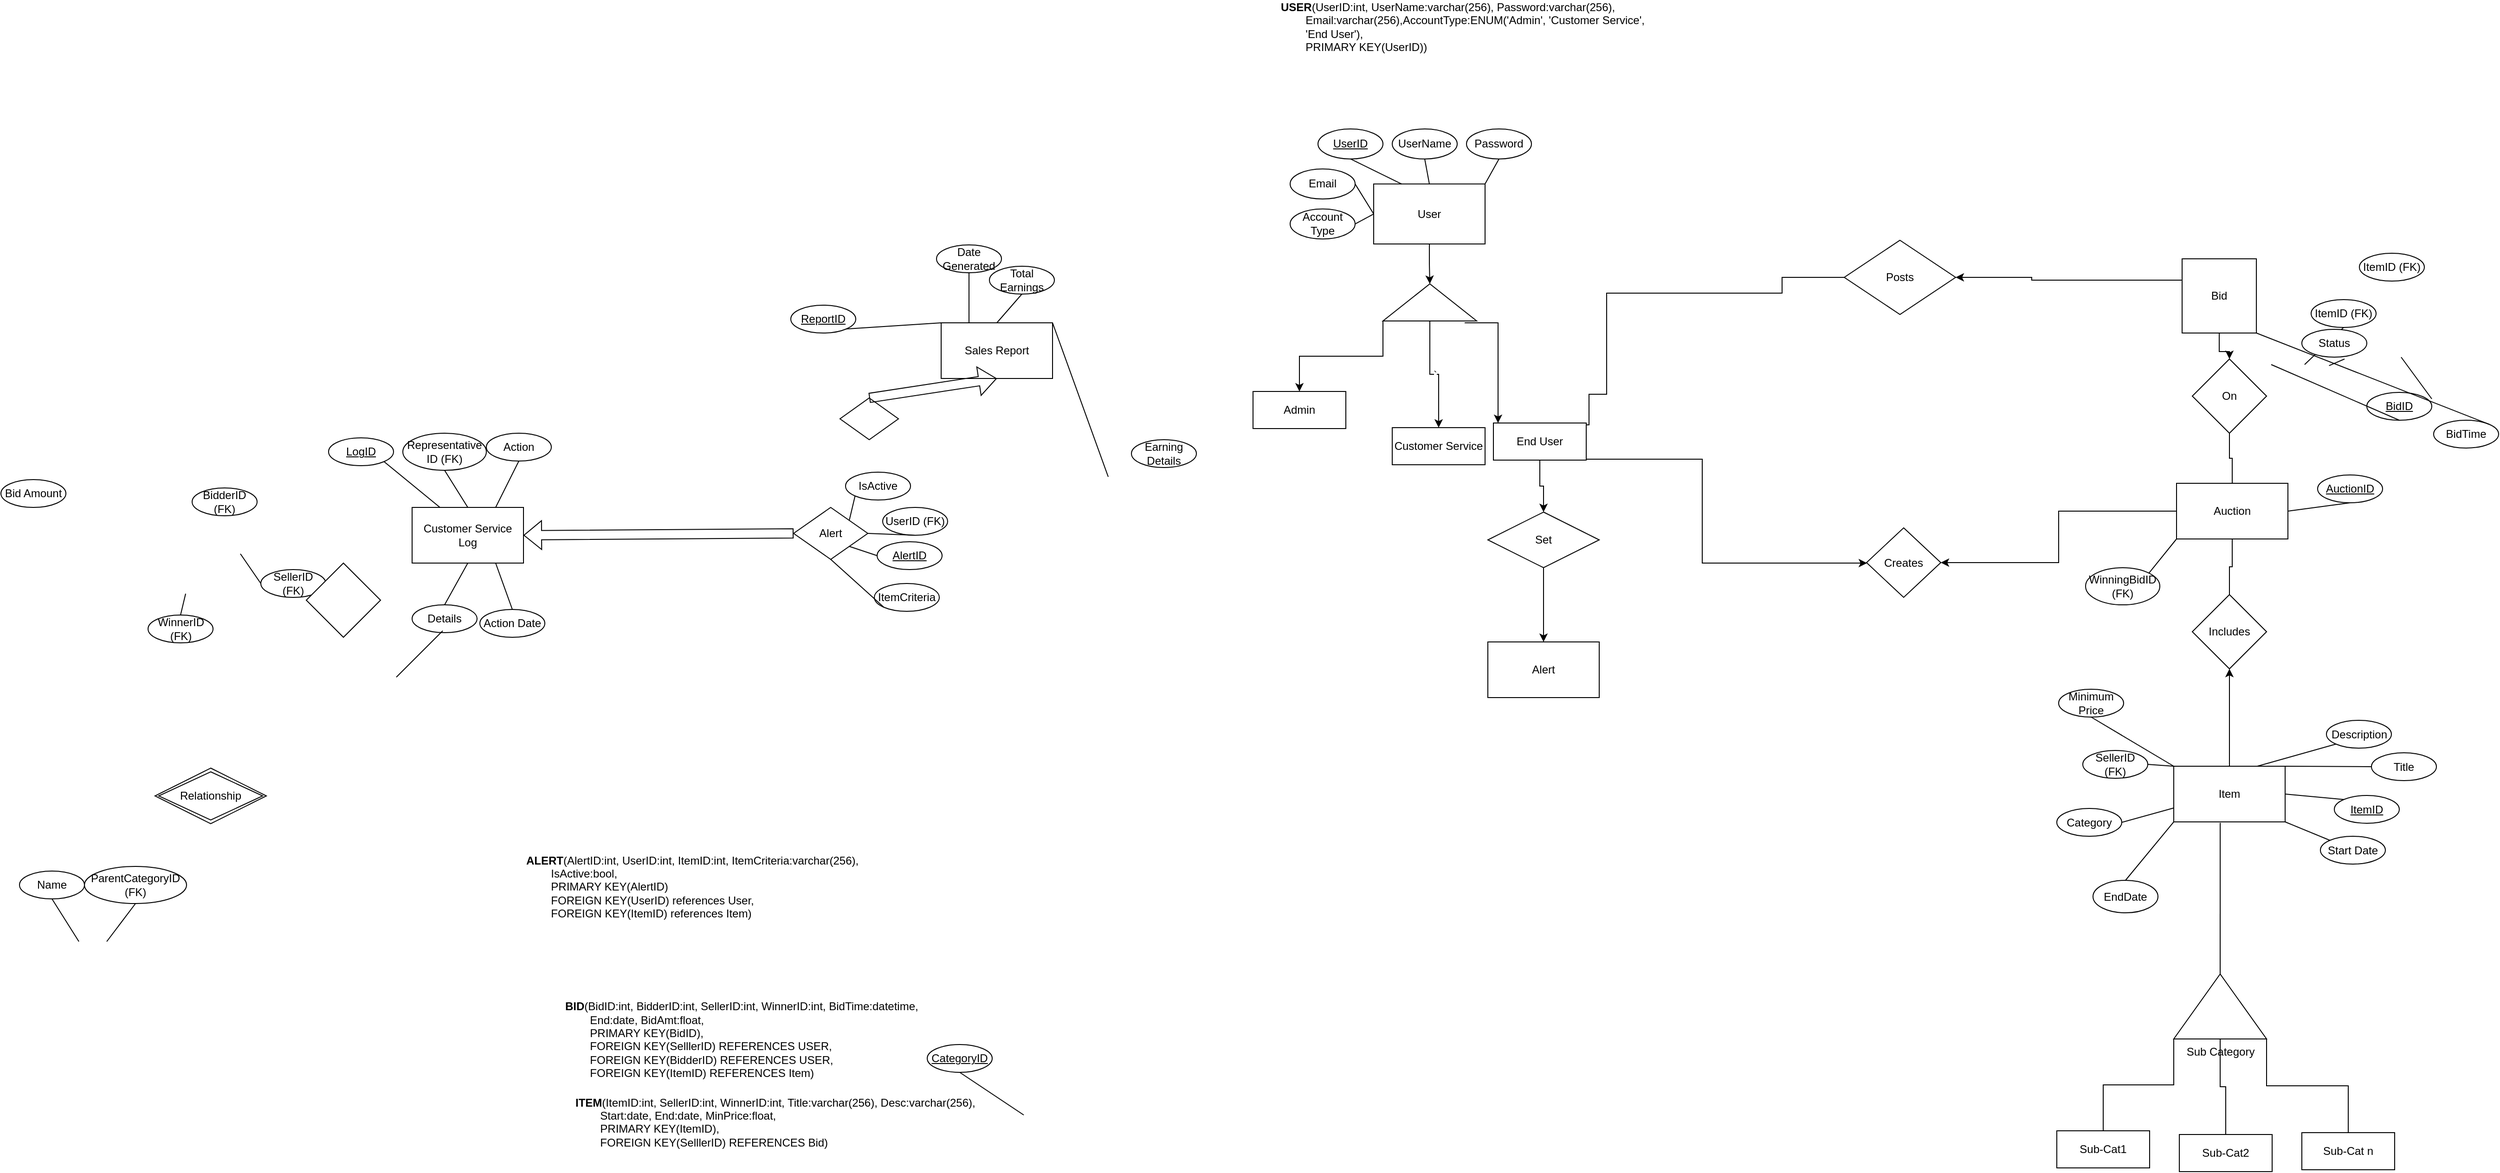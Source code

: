 <mxfile version="24.1.0" type="github">
  <diagram name="Page-1" id="uOJZ_3tTdW4th-i7hOvJ">
    <mxGraphModel dx="5504" dy="2250" grid="0" gridSize="10" guides="1" tooltips="1" connect="1" arrows="1" fold="1" page="1" pageScale="1" pageWidth="850" pageHeight="1100" math="0" shadow="0">
      <root>
        <mxCell id="0" />
        <mxCell id="1" parent="0" />
        <mxCell id="j1qhZ2HC0AlBlO9P_FFu-2" style="edgeStyle=orthogonalEdgeStyle;rounded=0;orthogonalLoop=1;jettySize=auto;html=1;exitX=0.417;exitY=1.017;exitDx=0;exitDy=0;endArrow=none;endFill=0;entryX=0;entryY=0;entryDx=50;entryDy=0;entryPerimeter=0;exitPerimeter=0;" parent="1" source="BBo-fvt_Tt6ZGGIQ310o-14" target="j1qhZ2HC0AlBlO9P_FFu-5" edge="1">
          <mxGeometry relative="1" as="geometry">
            <mxPoint x="659" y="706" as="targetPoint" />
          </mxGeometry>
        </mxCell>
        <mxCell id="XEzbZRxbkvyP-NRLjkvZ-20" style="edgeStyle=orthogonalEdgeStyle;rounded=0;orthogonalLoop=1;jettySize=auto;html=1;exitX=0.5;exitY=0;exitDx=0;exitDy=0;entryX=0.5;entryY=1;entryDx=0;entryDy=0;" edge="1" parent="1" source="BBo-fvt_Tt6ZGGIQ310o-14" target="XEzbZRxbkvyP-NRLjkvZ-18">
          <mxGeometry relative="1" as="geometry" />
        </mxCell>
        <mxCell id="BBo-fvt_Tt6ZGGIQ310o-14" value="Item" style="rounded=0;whiteSpace=wrap;html=1;" parent="1" vertex="1">
          <mxGeometry x="498" y="520" width="120" height="60" as="geometry" />
        </mxCell>
        <mxCell id="XEzbZRxbkvyP-NRLjkvZ-10" style="edgeStyle=orthogonalEdgeStyle;rounded=0;orthogonalLoop=1;jettySize=auto;html=1;exitX=0;exitY=0.5;exitDx=0;exitDy=0;" edge="1" parent="1" source="BBo-fvt_Tt6ZGGIQ310o-16" target="XEzbZRxbkvyP-NRLjkvZ-12">
          <mxGeometry relative="1" as="geometry">
            <mxPoint x="272" y="219" as="targetPoint" />
          </mxGeometry>
        </mxCell>
        <mxCell id="XEzbZRxbkvyP-NRLjkvZ-17" style="edgeStyle=orthogonalEdgeStyle;rounded=0;orthogonalLoop=1;jettySize=auto;html=1;exitX=0.5;exitY=1;exitDx=0;exitDy=0;endArrow=none;endFill=0;" edge="1" parent="1" source="BBo-fvt_Tt6ZGGIQ310o-16" target="XEzbZRxbkvyP-NRLjkvZ-18">
          <mxGeometry relative="1" as="geometry">
            <mxPoint x="561" y="383" as="targetPoint" />
          </mxGeometry>
        </mxCell>
        <mxCell id="BBo-fvt_Tt6ZGGIQ310o-16" value="Auction" style="rounded=0;whiteSpace=wrap;html=1;" parent="1" vertex="1">
          <mxGeometry x="501" y="215" width="120" height="60" as="geometry" />
        </mxCell>
        <mxCell id="BBo-fvt_Tt6ZGGIQ310o-19" value="Customer Service Log" style="rounded=0;whiteSpace=wrap;html=1;" parent="1" vertex="1">
          <mxGeometry x="-1400" y="241" width="120" height="60" as="geometry" />
        </mxCell>
        <mxCell id="BBo-fvt_Tt6ZGGIQ310o-20" value="Sales Report" style="rounded=0;whiteSpace=wrap;html=1;" parent="1" vertex="1">
          <mxGeometry x="-830" y="42" width="120" height="60" as="geometry" />
        </mxCell>
        <mxCell id="BBo-fvt_Tt6ZGGIQ310o-21" value="Start Date" style="ellipse;whiteSpace=wrap;html=1;" parent="1" vertex="1">
          <mxGeometry x="656" y="595.5" width="70" height="30" as="geometry" />
        </mxCell>
        <mxCell id="BBo-fvt_Tt6ZGGIQ310o-22" value="&lt;u&gt;BidID&lt;/u&gt;" style="ellipse;whiteSpace=wrap;html=1;" parent="1" vertex="1">
          <mxGeometry x="706" y="117" width="70" height="30" as="geometry" />
        </mxCell>
        <mxCell id="BBo-fvt_Tt6ZGGIQ310o-23" value="EndDate" style="ellipse;whiteSpace=wrap;html=1;" parent="1" vertex="1">
          <mxGeometry x="411" y="643" width="70" height="35" as="geometry" />
        </mxCell>
        <mxCell id="BBo-fvt_Tt6ZGGIQ310o-24" value="ItemID (FK)" style="ellipse;whiteSpace=wrap;html=1;" parent="1" vertex="1">
          <mxGeometry x="646" y="17" width="70" height="30" as="geometry" />
        </mxCell>
        <mxCell id="BBo-fvt_Tt6ZGGIQ310o-25" value="Bid Amount" style="ellipse;whiteSpace=wrap;html=1;" parent="1" vertex="1">
          <mxGeometry x="-1843" y="211" width="70" height="30" as="geometry" />
        </mxCell>
        <mxCell id="BBo-fvt_Tt6ZGGIQ310o-26" value="BidderID (FK)" style="ellipse;whiteSpace=wrap;html=1;" parent="1" vertex="1">
          <mxGeometry x="-1637" y="220" width="70" height="30" as="geometry" />
        </mxCell>
        <mxCell id="BBo-fvt_Tt6ZGGIQ310o-27" value="BidTime" style="ellipse;whiteSpace=wrap;html=1;" parent="1" vertex="1">
          <mxGeometry x="778" y="147" width="70" height="30" as="geometry" />
        </mxCell>
        <mxCell id="BBo-fvt_Tt6ZGGIQ310o-28" value="Category" style="ellipse;whiteSpace=wrap;html=1;" parent="1" vertex="1">
          <mxGeometry x="372" y="565.5" width="70" height="30" as="geometry" />
        </mxCell>
        <mxCell id="BBo-fvt_Tt6ZGGIQ310o-29" value="Description" style="ellipse;whiteSpace=wrap;html=1;" parent="1" vertex="1">
          <mxGeometry x="662.5" y="470.5" width="70" height="30" as="geometry" />
        </mxCell>
        <mxCell id="BBo-fvt_Tt6ZGGIQ310o-30" value="Title" style="ellipse;whiteSpace=wrap;html=1;" parent="1" vertex="1">
          <mxGeometry x="711" y="505.5" width="70" height="30" as="geometry" />
        </mxCell>
        <mxCell id="BBo-fvt_Tt6ZGGIQ310o-31" value="&lt;u&gt;ItemID&lt;/u&gt;" style="ellipse;whiteSpace=wrap;html=1;" parent="1" vertex="1">
          <mxGeometry x="671" y="551.5" width="70" height="30" as="geometry" />
        </mxCell>
        <mxCell id="BBo-fvt_Tt6ZGGIQ310o-33" value="" style="endArrow=none;html=1;rounded=0;entryX=1;entryY=0.5;entryDx=0;entryDy=0;exitX=0;exitY=0.75;exitDx=0;exitDy=0;" parent="1" source="BBo-fvt_Tt6ZGGIQ310o-14" target="BBo-fvt_Tt6ZGGIQ310o-28" edge="1">
          <mxGeometry width="50" height="50" relative="1" as="geometry">
            <mxPoint x="278" y="556.5" as="sourcePoint" />
            <mxPoint x="328" y="506.5" as="targetPoint" />
          </mxGeometry>
        </mxCell>
        <mxCell id="BBo-fvt_Tt6ZGGIQ310o-35" value="" style="endArrow=none;html=1;rounded=0;exitX=1;exitY=0.5;exitDx=0;exitDy=0;entryX=0;entryY=0;entryDx=0;entryDy=0;" parent="1" source="BBo-fvt_Tt6ZGGIQ310o-14" target="BBo-fvt_Tt6ZGGIQ310o-31" edge="1">
          <mxGeometry width="50" height="50" relative="1" as="geometry">
            <mxPoint x="328" y="416.5" as="sourcePoint" />
            <mxPoint x="668" y="546.5" as="targetPoint" />
          </mxGeometry>
        </mxCell>
        <mxCell id="BBo-fvt_Tt6ZGGIQ310o-36" value="" style="endArrow=none;html=1;rounded=0;entryX=0;entryY=0.5;entryDx=0;entryDy=0;exitX=1;exitY=0;exitDx=0;exitDy=0;" parent="1" source="BBo-fvt_Tt6ZGGIQ310o-14" target="BBo-fvt_Tt6ZGGIQ310o-30" edge="1">
          <mxGeometry width="50" height="50" relative="1" as="geometry">
            <mxPoint x="358" y="416.5" as="sourcePoint" />
            <mxPoint x="303" y="396.5" as="targetPoint" />
          </mxGeometry>
        </mxCell>
        <mxCell id="BBo-fvt_Tt6ZGGIQ310o-37" value="" style="endArrow=none;html=1;rounded=0;entryX=0;entryY=1;entryDx=0;entryDy=0;exitX=0.75;exitY=0;exitDx=0;exitDy=0;" parent="1" source="BBo-fvt_Tt6ZGGIQ310o-14" target="BBo-fvt_Tt6ZGGIQ310o-29" edge="1">
          <mxGeometry width="50" height="50" relative="1" as="geometry">
            <mxPoint x="358" y="416.5" as="sourcePoint" />
            <mxPoint x="383" y="396.5" as="targetPoint" />
          </mxGeometry>
        </mxCell>
        <mxCell id="BBo-fvt_Tt6ZGGIQ310o-38" value="" style="endArrow=none;html=1;rounded=0;entryX=0.5;entryY=0;entryDx=0;entryDy=0;exitX=0;exitY=1;exitDx=0;exitDy=0;" parent="1" source="BBo-fvt_Tt6ZGGIQ310o-14" target="BBo-fvt_Tt6ZGGIQ310o-23" edge="1">
          <mxGeometry width="50" height="50" relative="1" as="geometry">
            <mxPoint x="582" y="593.5" as="sourcePoint" />
            <mxPoint x="438" y="446.5" as="targetPoint" />
          </mxGeometry>
        </mxCell>
        <mxCell id="BBo-fvt_Tt6ZGGIQ310o-39" value="" style="endArrow=none;html=1;rounded=0;entryX=0;entryY=0;entryDx=0;entryDy=0;exitX=1;exitY=1;exitDx=0;exitDy=0;" parent="1" source="BBo-fvt_Tt6ZGGIQ310o-14" target="BBo-fvt_Tt6ZGGIQ310o-21" edge="1">
          <mxGeometry width="50" height="50" relative="1" as="geometry">
            <mxPoint x="418" y="446.5" as="sourcePoint" />
            <mxPoint x="438" y="432.5" as="targetPoint" />
          </mxGeometry>
        </mxCell>
        <mxCell id="BBo-fvt_Tt6ZGGIQ310o-40" value="Minimum Price" style="ellipse;whiteSpace=wrap;html=1;" parent="1" vertex="1">
          <mxGeometry x="374" y="437" width="70" height="30" as="geometry" />
        </mxCell>
        <mxCell id="BBo-fvt_Tt6ZGGIQ310o-41" value="" style="endArrow=none;html=1;rounded=0;entryX=0;entryY=0;entryDx=0;entryDy=0;exitX=0.5;exitY=1;exitDx=0;exitDy=0;" parent="1" source="BBo-fvt_Tt6ZGGIQ310o-40" target="BBo-fvt_Tt6ZGGIQ310o-14" edge="1">
          <mxGeometry width="50" height="50" relative="1" as="geometry">
            <mxPoint x="418" y="446.5" as="sourcePoint" />
            <mxPoint x="438" y="432.5" as="targetPoint" />
          </mxGeometry>
        </mxCell>
        <mxCell id="BBo-fvt_Tt6ZGGIQ310o-42" value="SellerID (FK)" style="ellipse;whiteSpace=wrap;html=1;" parent="1" vertex="1">
          <mxGeometry x="400" y="503" width="70" height="30" as="geometry" />
        </mxCell>
        <mxCell id="BBo-fvt_Tt6ZGGIQ310o-43" value="WinnerID (FK)" style="ellipse;whiteSpace=wrap;html=1;" parent="1" vertex="1">
          <mxGeometry x="-1684.48" y="357" width="70" height="30" as="geometry" />
        </mxCell>
        <mxCell id="BBo-fvt_Tt6ZGGIQ310o-44" value="" style="endArrow=none;html=1;rounded=0;entryX=1;entryY=0.5;entryDx=0;entryDy=0;exitX=0;exitY=0;exitDx=0;exitDy=0;" parent="1" source="BBo-fvt_Tt6ZGGIQ310o-14" target="BBo-fvt_Tt6ZGGIQ310o-42" edge="1">
          <mxGeometry width="50" height="50" relative="1" as="geometry">
            <mxPoint x="418" y="461.5" as="sourcePoint" />
            <mxPoint x="438" y="461.5" as="targetPoint" />
          </mxGeometry>
        </mxCell>
        <mxCell id="BBo-fvt_Tt6ZGGIQ310o-45" value="" style="endArrow=none;html=1;rounded=0;entryX=0.5;entryY=0;entryDx=0;entryDy=0;" parent="1" target="BBo-fvt_Tt6ZGGIQ310o-43" edge="1">
          <mxGeometry width="50" height="50" relative="1" as="geometry">
            <mxPoint x="-1644" y="334" as="sourcePoint" />
            <mxPoint x="-1694.48" y="332" as="targetPoint" />
          </mxGeometry>
        </mxCell>
        <mxCell id="BBo-fvt_Tt6ZGGIQ310o-46" value="" style="endArrow=none;html=1;rounded=0;entryX=1;entryY=0.5;entryDx=0;entryDy=0;exitX=0;exitY=0.5;exitDx=0;exitDy=0;" parent="1" edge="1">
          <mxGeometry width="50" height="50" relative="1" as="geometry">
            <mxPoint x="776" y="124" as="sourcePoint" />
            <mxPoint x="743" y="79" as="targetPoint" />
          </mxGeometry>
        </mxCell>
        <mxCell id="BBo-fvt_Tt6ZGGIQ310o-47" value="" style="endArrow=none;html=1;rounded=0;entryX=1;entryY=1;entryDx=0;entryDy=0;exitX=1;exitY=0;exitDx=0;exitDy=0;" parent="1" source="BBo-fvt_Tt6ZGGIQ310o-27" edge="1" target="XEzbZRxbkvyP-NRLjkvZ-7">
          <mxGeometry width="50" height="50" relative="1" as="geometry">
            <mxPoint x="539" y="227" as="sourcePoint" />
            <mxPoint x="579" y="117" as="targetPoint" />
          </mxGeometry>
        </mxCell>
        <mxCell id="BBo-fvt_Tt6ZGGIQ310o-48" value="" style="endArrow=none;html=1;rounded=0;entryX=0;entryY=0;entryDx=0;entryDy=0;exitX=0.5;exitY=1;exitDx=0;exitDy=0;" parent="1" source="BBo-fvt_Tt6ZGGIQ310o-22" edge="1">
          <mxGeometry width="50" height="50" relative="1" as="geometry">
            <mxPoint x="559" y="141" as="sourcePoint" />
            <mxPoint x="603" y="87" as="targetPoint" />
          </mxGeometry>
        </mxCell>
        <mxCell id="BBo-fvt_Tt6ZGGIQ310o-49" value="" style="endArrow=none;html=1;rounded=0;entryX=0.5;entryY=0;entryDx=0;entryDy=0;exitX=0.5;exitY=1;exitDx=0;exitDy=0;" parent="1" source="BBo-fvt_Tt6ZGGIQ310o-24" edge="1">
          <mxGeometry width="50" height="50" relative="1" as="geometry">
            <mxPoint x="594" y="87" as="sourcePoint" />
            <mxPoint x="639" y="87" as="targetPoint" />
          </mxGeometry>
        </mxCell>
        <mxCell id="BBo-fvt_Tt6ZGGIQ310o-50" value="" style="endArrow=none;html=1;rounded=0;exitX=0;exitY=0.5;exitDx=0;exitDy=0;" parent="1" edge="1">
          <mxGeometry width="50" height="50" relative="1" as="geometry">
            <mxPoint x="682" y="81" as="sourcePoint" />
            <mxPoint x="665.308" y="88.154" as="targetPoint" />
          </mxGeometry>
        </mxCell>
        <mxCell id="BBo-fvt_Tt6ZGGIQ310o-51" value="Status" style="ellipse;whiteSpace=wrap;html=1;" parent="1" vertex="1">
          <mxGeometry x="636" y="49" width="70" height="30" as="geometry" />
        </mxCell>
        <mxCell id="BBo-fvt_Tt6ZGGIQ310o-52" value="ItemID (FK)" style="ellipse;whiteSpace=wrap;html=1;" parent="1" vertex="1">
          <mxGeometry x="698" y="-33" width="70" height="30" as="geometry" />
        </mxCell>
        <mxCell id="BBo-fvt_Tt6ZGGIQ310o-53" value="&lt;u&gt;AuctionID&lt;/u&gt;" style="ellipse;whiteSpace=wrap;html=1;" parent="1" vertex="1">
          <mxGeometry x="653" y="206" width="70" height="30" as="geometry" />
        </mxCell>
        <mxCell id="BBo-fvt_Tt6ZGGIQ310o-54" value="IsActive" style="ellipse;whiteSpace=wrap;html=1;" parent="1" vertex="1">
          <mxGeometry x="-933" y="203" width="70" height="30" as="geometry" />
        </mxCell>
        <mxCell id="BBo-fvt_Tt6ZGGIQ310o-55" value="ItemCriteria" style="ellipse;whiteSpace=wrap;html=1;" parent="1" vertex="1">
          <mxGeometry x="-902" y="323" width="70" height="30" as="geometry" />
        </mxCell>
        <mxCell id="BBo-fvt_Tt6ZGGIQ310o-56" value="UserID (FK)" style="ellipse;whiteSpace=wrap;html=1;" parent="1" vertex="1">
          <mxGeometry x="-893" y="241" width="70" height="30" as="geometry" />
        </mxCell>
        <mxCell id="BBo-fvt_Tt6ZGGIQ310o-57" value="&lt;u&gt;AlertID&lt;/u&gt;" style="ellipse;whiteSpace=wrap;html=1;" parent="1" vertex="1">
          <mxGeometry x="-899" y="278" width="70" height="30" as="geometry" />
        </mxCell>
        <mxCell id="BBo-fvt_Tt6ZGGIQ310o-58" value="" style="endArrow=none;html=1;rounded=0;exitX=0;exitY=1;exitDx=0;exitDy=0;entryX=1;entryY=0;entryDx=0;entryDy=0;" parent="1" source="BBo-fvt_Tt6ZGGIQ310o-54" target="VE3p5YPLKzqPOuRlAWxd-5" edge="1">
          <mxGeometry width="50" height="50" relative="1" as="geometry">
            <mxPoint x="-769" y="178" as="sourcePoint" />
            <mxPoint x="-761" y="56" as="targetPoint" />
          </mxGeometry>
        </mxCell>
        <mxCell id="BBo-fvt_Tt6ZGGIQ310o-59" value="" style="endArrow=none;html=1;rounded=0;entryX=1;entryY=1;entryDx=0;entryDy=0;exitX=0;exitY=0.5;exitDx=0;exitDy=0;" parent="1" source="BBo-fvt_Tt6ZGGIQ310o-57" target="VE3p5YPLKzqPOuRlAWxd-5" edge="1">
          <mxGeometry width="50" height="50" relative="1" as="geometry">
            <mxPoint x="-900" y="431.5" as="sourcePoint" />
            <mxPoint x="-882.0" y="389.5" as="targetPoint" />
          </mxGeometry>
        </mxCell>
        <mxCell id="BBo-fvt_Tt6ZGGIQ310o-60" value="" style="endArrow=none;html=1;rounded=0;entryX=1;entryY=0.5;entryDx=0;entryDy=0;exitX=0.5;exitY=1;exitDx=0;exitDy=0;" parent="1" source="BBo-fvt_Tt6ZGGIQ310o-56" target="VE3p5YPLKzqPOuRlAWxd-5" edge="1">
          <mxGeometry width="50" height="50" relative="1" as="geometry">
            <mxPoint x="-886" y="403.5" as="sourcePoint" />
            <mxPoint x="-852.0" y="389.5" as="targetPoint" />
          </mxGeometry>
        </mxCell>
        <mxCell id="BBo-fvt_Tt6ZGGIQ310o-61" value="" style="endArrow=none;html=1;rounded=0;entryX=0.5;entryY=1;entryDx=0;entryDy=0;exitX=0;exitY=1;exitDx=0;exitDy=0;" parent="1" source="BBo-fvt_Tt6ZGGIQ310o-55" target="VE3p5YPLKzqPOuRlAWxd-5" edge="1">
          <mxGeometry width="50" height="50" relative="1" as="geometry">
            <mxPoint x="-835" y="406.5" as="sourcePoint" />
            <mxPoint x="-822.0" y="389.5" as="targetPoint" />
          </mxGeometry>
        </mxCell>
        <mxCell id="BBo-fvt_Tt6ZGGIQ310o-62" value="" style="endArrow=none;html=1;rounded=0;entryX=0.5;entryY=1;entryDx=0;entryDy=0;exitX=1;exitY=0.5;exitDx=0;exitDy=0;" parent="1" source="BBo-fvt_Tt6ZGGIQ310o-16" target="BBo-fvt_Tt6ZGGIQ310o-53" edge="1">
          <mxGeometry width="50" height="50" relative="1" as="geometry">
            <mxPoint x="767" y="385" as="sourcePoint" />
            <mxPoint x="817" y="335" as="targetPoint" />
          </mxGeometry>
        </mxCell>
        <mxCell id="BBo-fvt_Tt6ZGGIQ310o-65" value="WinningBidID (FK)" style="ellipse;whiteSpace=wrap;html=1;" parent="1" vertex="1">
          <mxGeometry x="403" y="306" width="80" height="40" as="geometry" />
        </mxCell>
        <mxCell id="BBo-fvt_Tt6ZGGIQ310o-66" value="" style="endArrow=none;html=1;rounded=0;entryX=1;entryY=0;entryDx=0;entryDy=0;exitX=0;exitY=1;exitDx=0;exitDy=0;" parent="1" source="BBo-fvt_Tt6ZGGIQ310o-16" target="BBo-fvt_Tt6ZGGIQ310o-65" edge="1">
          <mxGeometry width="50" height="50" relative="1" as="geometry">
            <mxPoint x="837" y="325" as="sourcePoint" />
            <mxPoint x="512" y="328" as="targetPoint" />
          </mxGeometry>
        </mxCell>
        <mxCell id="BBo-fvt_Tt6ZGGIQ310o-67" value="ParentCategoryID (FK)" style="ellipse;whiteSpace=wrap;html=1;" parent="1" vertex="1">
          <mxGeometry x="-1753" y="628" width="110" height="40" as="geometry" />
        </mxCell>
        <mxCell id="BBo-fvt_Tt6ZGGIQ310o-68" value="Name" style="ellipse;whiteSpace=wrap;html=1;" parent="1" vertex="1">
          <mxGeometry x="-1823" y="633" width="70" height="30" as="geometry" />
        </mxCell>
        <mxCell id="BBo-fvt_Tt6ZGGIQ310o-69" value="&lt;u&gt;CategoryID&lt;/u&gt;" style="ellipse;whiteSpace=wrap;html=1;" parent="1" vertex="1">
          <mxGeometry x="-845" y="820" width="70" height="30" as="geometry" />
        </mxCell>
        <mxCell id="BBo-fvt_Tt6ZGGIQ310o-70" value="" style="endArrow=none;html=1;rounded=0;entryX=0.5;entryY=1;entryDx=0;entryDy=0;exitX=0.25;exitY=0;exitDx=0;exitDy=0;" parent="1" target="BBo-fvt_Tt6ZGGIQ310o-69" edge="1">
          <mxGeometry width="50" height="50" relative="1" as="geometry">
            <mxPoint x="-741" y="896" as="sourcePoint" />
            <mxPoint x="-785" y="860" as="targetPoint" />
          </mxGeometry>
        </mxCell>
        <mxCell id="BBo-fvt_Tt6ZGGIQ310o-71" value="" style="endArrow=none;html=1;rounded=0;entryX=0.5;entryY=1;entryDx=0;entryDy=0;exitX=0.5;exitY=0;exitDx=0;exitDy=0;" parent="1" target="BBo-fvt_Tt6ZGGIQ310o-68" edge="1">
          <mxGeometry width="50" height="50" relative="1" as="geometry">
            <mxPoint x="-1759" y="709" as="sourcePoint" />
            <mxPoint x="-1848" y="673" as="targetPoint" />
          </mxGeometry>
        </mxCell>
        <mxCell id="BBo-fvt_Tt6ZGGIQ310o-72" value="" style="endArrow=none;html=1;rounded=0;entryX=0.5;entryY=1;entryDx=0;entryDy=0;exitX=0.75;exitY=0;exitDx=0;exitDy=0;" parent="1" target="BBo-fvt_Tt6ZGGIQ310o-67" edge="1">
          <mxGeometry width="50" height="50" relative="1" as="geometry">
            <mxPoint x="-1729" y="709" as="sourcePoint" />
            <mxPoint x="-1778" y="673" as="targetPoint" />
          </mxGeometry>
        </mxCell>
        <mxCell id="BBo-fvt_Tt6ZGGIQ310o-73" value="Total Earnings" style="ellipse;whiteSpace=wrap;html=1;" parent="1" vertex="1">
          <mxGeometry x="-778" y="-19" width="70" height="30" as="geometry" />
        </mxCell>
        <mxCell id="BBo-fvt_Tt6ZGGIQ310o-74" value="Date Generated" style="ellipse;whiteSpace=wrap;html=1;" parent="1" vertex="1">
          <mxGeometry x="-835" y="-42" width="70" height="30" as="geometry" />
        </mxCell>
        <mxCell id="BBo-fvt_Tt6ZGGIQ310o-75" value="&lt;u&gt;ReportID&lt;/u&gt;" style="ellipse;whiteSpace=wrap;html=1;" parent="1" vertex="1">
          <mxGeometry x="-992" y="23" width="70" height="30" as="geometry" />
        </mxCell>
        <mxCell id="BBo-fvt_Tt6ZGGIQ310o-76" value="Earning Details" style="ellipse;whiteSpace=wrap;html=1;" parent="1" vertex="1">
          <mxGeometry x="-625" y="168" width="70" height="30" as="geometry" />
        </mxCell>
        <mxCell id="BBo-fvt_Tt6ZGGIQ310o-77" value="" style="endArrow=none;html=1;rounded=0;entryX=1;entryY=1;entryDx=0;entryDy=0;exitX=0;exitY=0;exitDx=0;exitDy=0;" parent="1" source="BBo-fvt_Tt6ZGGIQ310o-20" target="BBo-fvt_Tt6ZGGIQ310o-75" edge="1">
          <mxGeometry width="50" height="50" relative="1" as="geometry">
            <mxPoint x="-875" y="288" as="sourcePoint" />
            <mxPoint x="-825" y="238" as="targetPoint" />
          </mxGeometry>
        </mxCell>
        <mxCell id="BBo-fvt_Tt6ZGGIQ310o-78" value="" style="endArrow=none;html=1;rounded=0;entryX=0.5;entryY=1;entryDx=0;entryDy=0;exitX=0.25;exitY=0;exitDx=0;exitDy=0;" parent="1" source="BBo-fvt_Tt6ZGGIQ310o-20" target="BBo-fvt_Tt6ZGGIQ310o-74" edge="1">
          <mxGeometry width="50" height="50" relative="1" as="geometry">
            <mxPoint x="-745" y="218" as="sourcePoint" />
            <mxPoint x="-775" y="204" as="targetPoint" />
          </mxGeometry>
        </mxCell>
        <mxCell id="BBo-fvt_Tt6ZGGIQ310o-79" value="" style="endArrow=none;html=1;rounded=0;entryX=0.5;entryY=1;entryDx=0;entryDy=0;exitX=0.5;exitY=0;exitDx=0;exitDy=0;" parent="1" source="BBo-fvt_Tt6ZGGIQ310o-20" target="BBo-fvt_Tt6ZGGIQ310o-73" edge="1">
          <mxGeometry width="50" height="50" relative="1" as="geometry">
            <mxPoint x="-715" y="218" as="sourcePoint" />
            <mxPoint x="-720" y="208" as="targetPoint" />
          </mxGeometry>
        </mxCell>
        <mxCell id="BBo-fvt_Tt6ZGGIQ310o-80" value="" style="endArrow=none;html=1;rounded=0;entryX=0.5;entryY=1;entryDx=0;entryDy=0;exitX=1;exitY=0;exitDx=0;exitDy=0;" parent="1" source="BBo-fvt_Tt6ZGGIQ310o-20" edge="1">
          <mxGeometry width="50" height="50" relative="1" as="geometry">
            <mxPoint x="-685" y="218" as="sourcePoint" />
            <mxPoint x="-650" y="208" as="targetPoint" />
          </mxGeometry>
        </mxCell>
        <mxCell id="BBo-fvt_Tt6ZGGIQ310o-81" value="Action" style="ellipse;whiteSpace=wrap;html=1;" parent="1" vertex="1">
          <mxGeometry x="-1320" y="161" width="70" height="30" as="geometry" />
        </mxCell>
        <mxCell id="BBo-fvt_Tt6ZGGIQ310o-82" value="Representative ID (FK)" style="ellipse;whiteSpace=wrap;html=1;" parent="1" vertex="1">
          <mxGeometry x="-1410" y="161" width="90" height="40" as="geometry" />
        </mxCell>
        <mxCell id="BBo-fvt_Tt6ZGGIQ310o-83" value="&lt;u&gt;LogID&lt;/u&gt;" style="ellipse;whiteSpace=wrap;html=1;" parent="1" vertex="1">
          <mxGeometry x="-1490" y="166" width="70" height="30" as="geometry" />
        </mxCell>
        <mxCell id="BBo-fvt_Tt6ZGGIQ310o-84" value="Details" style="ellipse;whiteSpace=wrap;html=1;" parent="1" vertex="1">
          <mxGeometry x="-1400" y="346" width="70" height="30" as="geometry" />
        </mxCell>
        <mxCell id="BBo-fvt_Tt6ZGGIQ310o-85" value="Action Date" style="ellipse;whiteSpace=wrap;html=1;" parent="1" vertex="1">
          <mxGeometry x="-1327" y="351" width="70" height="30" as="geometry" />
        </mxCell>
        <mxCell id="BBo-fvt_Tt6ZGGIQ310o-86" value="" style="endArrow=none;html=1;rounded=0;entryX=0.5;entryY=1;entryDx=0;entryDy=0;exitX=0.5;exitY=0;exitDx=0;exitDy=0;" parent="1" source="BBo-fvt_Tt6ZGGIQ310o-84" target="BBo-fvt_Tt6ZGGIQ310o-19" edge="1">
          <mxGeometry width="50" height="50" relative="1" as="geometry">
            <mxPoint x="-1500" y="336" as="sourcePoint" />
            <mxPoint x="-1450" y="286" as="targetPoint" />
          </mxGeometry>
        </mxCell>
        <mxCell id="BBo-fvt_Tt6ZGGIQ310o-87" value="" style="endArrow=none;html=1;rounded=0;entryX=0.75;entryY=1;entryDx=0;entryDy=0;exitX=0.5;exitY=0;exitDx=0;exitDy=0;" parent="1" source="BBo-fvt_Tt6ZGGIQ310o-85" target="BBo-fvt_Tt6ZGGIQ310o-19" edge="1">
          <mxGeometry width="50" height="50" relative="1" as="geometry">
            <mxPoint x="-1410" y="276" as="sourcePoint" />
            <mxPoint x="-1390" y="281" as="targetPoint" />
          </mxGeometry>
        </mxCell>
        <mxCell id="BBo-fvt_Tt6ZGGIQ310o-88" value="" style="endArrow=none;html=1;rounded=0;entryX=0.25;entryY=0;entryDx=0;entryDy=0;exitX=1;exitY=1;exitDx=0;exitDy=0;" parent="1" source="BBo-fvt_Tt6ZGGIQ310o-83" target="BBo-fvt_Tt6ZGGIQ310o-19" edge="1">
          <mxGeometry width="50" height="50" relative="1" as="geometry">
            <mxPoint x="-1410" y="236" as="sourcePoint" />
            <mxPoint x="-1390" y="251" as="targetPoint" />
          </mxGeometry>
        </mxCell>
        <mxCell id="BBo-fvt_Tt6ZGGIQ310o-89" value="" style="endArrow=none;html=1;rounded=0;entryX=0.5;entryY=0;entryDx=0;entryDy=0;exitX=0.5;exitY=1;exitDx=0;exitDy=0;" parent="1" source="BBo-fvt_Tt6ZGGIQ310o-82" target="BBo-fvt_Tt6ZGGIQ310o-19" edge="1">
          <mxGeometry width="50" height="50" relative="1" as="geometry">
            <mxPoint x="-1420" y="202" as="sourcePoint" />
            <mxPoint x="-1360" y="251" as="targetPoint" />
          </mxGeometry>
        </mxCell>
        <mxCell id="BBo-fvt_Tt6ZGGIQ310o-90" value="" style="endArrow=none;html=1;rounded=0;entryX=0.75;entryY=0;entryDx=0;entryDy=0;exitX=0.5;exitY=1;exitDx=0;exitDy=0;" parent="1" source="BBo-fvt_Tt6ZGGIQ310o-81" target="BBo-fvt_Tt6ZGGIQ310o-19" edge="1">
          <mxGeometry width="50" height="50" relative="1" as="geometry">
            <mxPoint x="-1355" y="211" as="sourcePoint" />
            <mxPoint x="-1330" y="251" as="targetPoint" />
          </mxGeometry>
        </mxCell>
        <mxCell id="frw_D5HhV09Jrf7qXdkJ-1" value="&lt;b&gt;USER&lt;/b&gt;(UserID:int, UserName:varchar(256), Password:varchar(256), &lt;span style=&quot;white-space: pre;&quot;&gt;&#x9;&lt;/span&gt;Email:varchar(256),AccountType:ENUM(&#39;Admin&#39;, &#39;Customer Service&#39;, &lt;span style=&quot;white-space: pre;&quot;&gt;&#x9;&lt;/span&gt;&#39;End User&#39;),&lt;div&gt;&lt;span style=&quot;white-space: pre;&quot;&gt;&#x9;&lt;/span&gt;PRIMARY KEY(UserID))&lt;/div&gt;" style="text;html=1;align=left;verticalAlign=middle;whiteSpace=wrap;rounded=0;" parent="1" vertex="1">
          <mxGeometry x="-466" y="-302" width="415" height="50" as="geometry" />
        </mxCell>
        <mxCell id="frw_D5HhV09Jrf7qXdkJ-2" value="" style="group" parent="1" vertex="1" connectable="0">
          <mxGeometry x="-454" y="-167" width="260" height="124" as="geometry" />
        </mxCell>
        <mxCell id="BBo-fvt_Tt6ZGGIQ310o-1" value="User" style="rounded=0;whiteSpace=wrap;html=1;" parent="frw_D5HhV09Jrf7qXdkJ-2" vertex="1">
          <mxGeometry x="90" y="59.304" width="120" height="64.696" as="geometry" />
        </mxCell>
        <mxCell id="BBo-fvt_Tt6ZGGIQ310o-2" value="&lt;u&gt;UserID&lt;/u&gt;" style="ellipse;whiteSpace=wrap;html=1;" parent="frw_D5HhV09Jrf7qXdkJ-2" vertex="1">
          <mxGeometry x="30" width="70" height="32.348" as="geometry" />
        </mxCell>
        <mxCell id="BBo-fvt_Tt6ZGGIQ310o-3" value="UserName" style="ellipse;whiteSpace=wrap;html=1;" parent="frw_D5HhV09Jrf7qXdkJ-2" vertex="1">
          <mxGeometry x="110" width="70" height="32.348" as="geometry" />
        </mxCell>
        <mxCell id="BBo-fvt_Tt6ZGGIQ310o-4" value="Password" style="ellipse;whiteSpace=wrap;html=1;" parent="frw_D5HhV09Jrf7qXdkJ-2" vertex="1">
          <mxGeometry x="190" width="70" height="32.348" as="geometry" />
        </mxCell>
        <mxCell id="BBo-fvt_Tt6ZGGIQ310o-5" value="Email" style="ellipse;whiteSpace=wrap;html=1;" parent="frw_D5HhV09Jrf7qXdkJ-2" vertex="1">
          <mxGeometry y="43.13" width="70" height="32.348" as="geometry" />
        </mxCell>
        <mxCell id="BBo-fvt_Tt6ZGGIQ310o-6" value="Account Type" style="ellipse;whiteSpace=wrap;html=1;" parent="frw_D5HhV09Jrf7qXdkJ-2" vertex="1">
          <mxGeometry y="86.261" width="70" height="32.348" as="geometry" />
        </mxCell>
        <mxCell id="BBo-fvt_Tt6ZGGIQ310o-9" value="" style="endArrow=none;html=1;rounded=0;exitX=1;exitY=0.5;exitDx=0;exitDy=0;entryX=0;entryY=0.5;entryDx=0;entryDy=0;" parent="frw_D5HhV09Jrf7qXdkJ-2" source="BBo-fvt_Tt6ZGGIQ310o-6" target="BBo-fvt_Tt6ZGGIQ310o-1" edge="1">
          <mxGeometry width="50" height="50" relative="1" as="geometry">
            <mxPoint x="110" y="172.522" as="sourcePoint" />
            <mxPoint x="160" y="118.609" as="targetPoint" />
          </mxGeometry>
        </mxCell>
        <mxCell id="BBo-fvt_Tt6ZGGIQ310o-10" value="" style="endArrow=none;html=1;rounded=0;exitX=1;exitY=0.5;exitDx=0;exitDy=0;entryX=0;entryY=0.5;entryDx=0;entryDy=0;" parent="frw_D5HhV09Jrf7qXdkJ-2" source="BBo-fvt_Tt6ZGGIQ310o-5" target="BBo-fvt_Tt6ZGGIQ310o-1" edge="1">
          <mxGeometry width="50" height="50" relative="1" as="geometry">
            <mxPoint x="80" y="113.217" as="sourcePoint" />
            <mxPoint x="95" y="97.043" as="targetPoint" />
          </mxGeometry>
        </mxCell>
        <mxCell id="BBo-fvt_Tt6ZGGIQ310o-11" value="" style="endArrow=none;html=1;rounded=0;exitX=0.5;exitY=1;exitDx=0;exitDy=0;entryX=0.25;entryY=0;entryDx=0;entryDy=0;" parent="frw_D5HhV09Jrf7qXdkJ-2" source="BBo-fvt_Tt6ZGGIQ310o-2" target="BBo-fvt_Tt6ZGGIQ310o-1" edge="1">
          <mxGeometry width="50" height="50" relative="1" as="geometry">
            <mxPoint x="80" y="70.087" as="sourcePoint" />
            <mxPoint x="95" y="97.043" as="targetPoint" />
          </mxGeometry>
        </mxCell>
        <mxCell id="BBo-fvt_Tt6ZGGIQ310o-12" value="" style="endArrow=none;html=1;rounded=0;exitX=0.5;exitY=1;exitDx=0;exitDy=0;entryX=0.5;entryY=0;entryDx=0;entryDy=0;" parent="frw_D5HhV09Jrf7qXdkJ-2" source="BBo-fvt_Tt6ZGGIQ310o-3" target="BBo-fvt_Tt6ZGGIQ310o-1" edge="1">
          <mxGeometry width="50" height="50" relative="1" as="geometry">
            <mxPoint x="75" y="43.13" as="sourcePoint" />
            <mxPoint x="125" y="64.696" as="targetPoint" />
          </mxGeometry>
        </mxCell>
        <mxCell id="BBo-fvt_Tt6ZGGIQ310o-13" value="" style="endArrow=none;html=1;rounded=0;exitX=0.5;exitY=1;exitDx=0;exitDy=0;entryX=1;entryY=0;entryDx=0;entryDy=0;" parent="frw_D5HhV09Jrf7qXdkJ-2" source="BBo-fvt_Tt6ZGGIQ310o-4" target="BBo-fvt_Tt6ZGGIQ310o-1" edge="1">
          <mxGeometry width="50" height="50" relative="1" as="geometry">
            <mxPoint x="155" y="43.13" as="sourcePoint" />
            <mxPoint x="180" y="53.913" as="targetPoint" />
          </mxGeometry>
        </mxCell>
        <mxCell id="frw_D5HhV09Jrf7qXdkJ-3" value="&lt;b&gt;ITEM&lt;/b&gt;(ItemID:int, SellerID:int, WinnerID:int, Title:varchar(256&lt;span style=&quot;background-color: initial;&quot;&gt;),&amp;nbsp;&lt;/span&gt;Desc:varchar(256&lt;span style=&quot;background-color: initial;&quot;&gt;), &lt;span style=&quot;white-space: pre;&quot;&gt;&#x9;&lt;/span&gt;Start:date, End:date, MinPrice:float,&lt;/span&gt;&lt;div&gt;&lt;span style=&quot;background-color: initial;&quot;&gt;&lt;span style=&quot;white-space: pre;&quot;&gt;&#x9;&lt;/span&gt;PRIMARY KEY(ItemID),&lt;/span&gt;&lt;/div&gt;&lt;div&gt;&lt;span style=&quot;background-color: initial;&quot;&gt;&lt;span style=&quot;white-space: pre;&quot;&gt;&#x9;&lt;/span&gt;FOREIGN KEY(SelllerID) REFERENCES Bid)&lt;/span&gt;&lt;/div&gt;&lt;div&gt;&lt;span style=&quot;background-color: initial;&quot;&gt;&lt;br&gt;&lt;/span&gt;&lt;/div&gt;" style="text;html=1;align=left;verticalAlign=middle;whiteSpace=wrap;rounded=0;" parent="1" vertex="1">
          <mxGeometry x="-1226" y="886" width="450.5" height="50" as="geometry" />
        </mxCell>
        <mxCell id="frw_D5HhV09Jrf7qXdkJ-11" value="&lt;b&gt;BID&lt;/b&gt;(BidID:int, BidderID:int,&amp;nbsp;SellerID:int, WinnerID:int, &lt;span style=&quot;background-color: initial;&quot;&gt;BidTime:datetime, &lt;span style=&quot;white-space: pre;&quot;&gt;&#x9;&lt;/span&gt;End:date, BidAmt:float,&lt;/span&gt;&lt;div&gt;&lt;span style=&quot;background-color: initial;&quot;&gt;&lt;span style=&quot;white-space: pre;&quot;&gt;&#x9;&lt;/span&gt;PRIMARY KEY(BidID),&lt;/span&gt;&lt;/div&gt;&lt;div&gt;&lt;span style=&quot;background-color: initial;&quot;&gt;&lt;span style=&quot;white-space: pre;&quot;&gt;&#x9;&lt;/span&gt;FOREIGN KEY(SelllerID) REFERENCES USER,&amp;nbsp;&lt;/span&gt;&lt;/div&gt;&lt;div&gt;&lt;span style=&quot;background-color: initial;&quot;&gt;&lt;span style=&quot;white-space: pre;&quot;&gt;&#x9;&lt;/span&gt;FOREIGN KEY(BidderID) REFERENCES USER,&lt;/span&gt;&lt;/div&gt;&lt;div&gt;&lt;span style=&quot;background-color: initial;&quot;&gt;&lt;span style=&quot;white-space: pre;&quot;&gt;&#x9;&lt;/span&gt;FOREIGN KEY(ItemID) REFERENCES Item&lt;/span&gt;&lt;span style=&quot;background-color: initial;&quot;&gt;)&lt;/span&gt;&lt;/div&gt;&lt;div&gt;&lt;span style=&quot;background-color: initial;&quot;&gt;&lt;br&gt;&lt;/span&gt;&lt;/div&gt;" style="text;html=1;align=left;verticalAlign=middle;whiteSpace=wrap;rounded=0;" parent="1" vertex="1">
          <mxGeometry x="-1237" y="797" width="395" height="50" as="geometry" />
        </mxCell>
        <mxCell id="frw_D5HhV09Jrf7qXdkJ-12" value="SellerID (FK)" style="ellipse;whiteSpace=wrap;html=1;" parent="1" vertex="1">
          <mxGeometry x="-1563" y="308" width="70" height="30" as="geometry" />
        </mxCell>
        <mxCell id="frw_D5HhV09Jrf7qXdkJ-18" value="" style="endArrow=none;html=1;rounded=0;exitX=0;exitY=0.5;exitDx=0;exitDy=0;" parent="1" source="frw_D5HhV09Jrf7qXdkJ-12" edge="1">
          <mxGeometry width="50" height="50" relative="1" as="geometry">
            <mxPoint x="-1573" y="317" as="sourcePoint" />
            <mxPoint x="-1585" y="291" as="targetPoint" />
          </mxGeometry>
        </mxCell>
        <mxCell id="VE3p5YPLKzqPOuRlAWxd-5" value="Alert" style="rhombus;whiteSpace=wrap;html=1;" parent="1" vertex="1">
          <mxGeometry x="-989" y="241" width="80" height="56" as="geometry" />
        </mxCell>
        <mxCell id="VE3p5YPLKzqPOuRlAWxd-13" value="" style="shape=flexArrow;endArrow=classic;html=1;rounded=0;exitX=0;exitY=0.5;exitDx=0;exitDy=0;entryX=1;entryY=0.5;entryDx=0;entryDy=0;" parent="1" source="VE3p5YPLKzqPOuRlAWxd-5" target="BBo-fvt_Tt6ZGGIQ310o-19" edge="1">
          <mxGeometry width="50" height="50" relative="1" as="geometry">
            <mxPoint x="-1231" y="456" as="sourcePoint" />
            <mxPoint x="-1181" y="406" as="targetPoint" />
          </mxGeometry>
        </mxCell>
        <mxCell id="j1qhZ2HC0AlBlO9P_FFu-1" value="" style="endArrow=none;html=1;rounded=0;" parent="1" edge="1">
          <mxGeometry width="50" height="50" relative="1" as="geometry">
            <mxPoint x="-1417" y="424" as="sourcePoint" />
            <mxPoint x="-1367" y="374" as="targetPoint" />
          </mxGeometry>
        </mxCell>
        <mxCell id="Agbz9A7Q1Nn0gNZncGpz-1" value="" style="rhombus;whiteSpace=wrap;html=1;" parent="1" vertex="1">
          <mxGeometry x="-939" y="123" width="63" height="45" as="geometry" />
        </mxCell>
        <mxCell id="j1qhZ2HC0AlBlO9P_FFu-7" style="edgeStyle=orthogonalEdgeStyle;rounded=0;orthogonalLoop=1;jettySize=auto;html=1;exitX=0;exitY=1;exitDx=0;exitDy=0;exitPerimeter=0;endArrow=none;endFill=0;entryX=0.5;entryY=0;entryDx=0;entryDy=0;" parent="1" source="j1qhZ2HC0AlBlO9P_FFu-5" target="j1qhZ2HC0AlBlO9P_FFu-8" edge="1">
          <mxGeometry relative="1" as="geometry">
            <mxPoint x="498" y="915" as="targetPoint" />
          </mxGeometry>
        </mxCell>
        <mxCell id="Agbz9A7Q1Nn0gNZncGpz-6" value="" style="shape=flexArrow;endArrow=classic;html=1;rounded=0;exitX=0.5;exitY=0;exitDx=0;exitDy=0;entryX=0.5;entryY=1;entryDx=0;entryDy=0;" parent="1" source="Agbz9A7Q1Nn0gNZncGpz-1" target="BBo-fvt_Tt6ZGGIQ310o-20" edge="1">
          <mxGeometry width="50" height="50" relative="1" as="geometry">
            <mxPoint x="-460" y="512" as="sourcePoint" />
            <mxPoint x="-410" y="462" as="targetPoint" />
          </mxGeometry>
        </mxCell>
        <mxCell id="j1qhZ2HC0AlBlO9P_FFu-10" style="edgeStyle=orthogonalEdgeStyle;rounded=0;orthogonalLoop=1;jettySize=auto;html=1;exitX=0.5;exitY=1;exitDx=0;exitDy=0;exitPerimeter=0;entryX=0.5;entryY=0;entryDx=0;entryDy=0;endArrow=none;endFill=0;" parent="1" source="j1qhZ2HC0AlBlO9P_FFu-5" target="j1qhZ2HC0AlBlO9P_FFu-9" edge="1">
          <mxGeometry relative="1" as="geometry" />
        </mxCell>
        <mxCell id="j1qhZ2HC0AlBlO9P_FFu-11" style="edgeStyle=orthogonalEdgeStyle;rounded=0;orthogonalLoop=1;jettySize=auto;html=1;exitX=1;exitY=1;exitDx=0;exitDy=0;exitPerimeter=0;endArrow=none;endFill=0;" parent="1" source="j1qhZ2HC0AlBlO9P_FFu-5" target="j1qhZ2HC0AlBlO9P_FFu-12" edge="1">
          <mxGeometry relative="1" as="geometry">
            <mxPoint x="802" y="888" as="targetPoint" />
          </mxGeometry>
        </mxCell>
        <mxCell id="j1qhZ2HC0AlBlO9P_FFu-5" value="Sub Category" style="verticalLabelPosition=bottom;verticalAlign=top;html=1;shape=mxgraph.basic.acute_triangle;dx=0.5;" parent="1" vertex="1">
          <mxGeometry x="498" y="744" width="100" height="70" as="geometry" />
        </mxCell>
        <mxCell id="j1qhZ2HC0AlBlO9P_FFu-8" value="Sub-Cat1" style="whiteSpace=wrap;html=1;align=center;" parent="1" vertex="1">
          <mxGeometry x="372" y="913" width="100" height="40" as="geometry" />
        </mxCell>
        <mxCell id="j1qhZ2HC0AlBlO9P_FFu-9" value="Sub-Cat2" style="whiteSpace=wrap;html=1;align=center;" parent="1" vertex="1">
          <mxGeometry x="504" y="917" width="100" height="40" as="geometry" />
        </mxCell>
        <mxCell id="j1qhZ2HC0AlBlO9P_FFu-12" value="Sub-Cat n" style="whiteSpace=wrap;html=1;align=center;" parent="1" vertex="1">
          <mxGeometry x="636" y="915" width="100" height="40" as="geometry" />
        </mxCell>
        <mxCell id="j1qhZ2HC0AlBlO9P_FFu-13" value="&lt;b&gt;ALERT&lt;/b&gt;(AlertID:int, UserID:int, ItemID:int, ItemCriteria:varchar(256), &lt;span style=&quot;white-space: pre;&quot;&gt;&#x9;&lt;/span&gt;IsActive:bool,&lt;div&gt;&lt;span style=&quot;white-space: pre;&quot;&gt;&#x9;&lt;/span&gt;PRIMARY KEY(AlertID)&lt;/div&gt;&lt;div&gt;&lt;span style=&quot;white-space: pre;&quot;&gt;&#x9;&lt;/span&gt;FOREIGN KEY(UserID) references User,&lt;/div&gt;&lt;div&gt;&lt;span style=&quot;white-space: pre;&quot;&gt;&#x9;&lt;/span&gt;FOREIGN KEY(ItemID) references Item)&lt;br&gt;&lt;/div&gt;" style="text;html=1;align=left;verticalAlign=middle;whiteSpace=wrap;rounded=0;" parent="1" vertex="1">
          <mxGeometry x="-1279" y="625" width="415" height="50" as="geometry" />
        </mxCell>
        <mxCell id="XEzbZRxbkvyP-NRLjkvZ-3" value="" style="rhombus;whiteSpace=wrap;html=1;" vertex="1" parent="1">
          <mxGeometry x="-1514" y="301" width="80" height="80" as="geometry" />
        </mxCell>
        <mxCell id="XEzbZRxbkvyP-NRLjkvZ-4" value="Posts" style="rhombus;whiteSpace=wrap;html=1;" vertex="1" parent="1">
          <mxGeometry x="143" y="-47" width="120" height="80" as="geometry" />
        </mxCell>
        <mxCell id="XEzbZRxbkvyP-NRLjkvZ-1" style="edgeStyle=orthogonalEdgeStyle;rounded=0;orthogonalLoop=1;jettySize=auto;html=1;endArrow=none;endFill=0;entryX=0;entryY=0.5;entryDx=0;entryDy=0;exitX=1;exitY=0;exitDx=0;exitDy=0;" edge="1" parent="1" source="XEzbZRxbkvyP-NRLjkvZ-24" target="XEzbZRxbkvyP-NRLjkvZ-4">
          <mxGeometry relative="1" as="geometry">
            <mxPoint x="288" y="10" as="targetPoint" />
            <Array as="points">
              <mxPoint x="-135" y="152" />
              <mxPoint x="-132" y="152" />
              <mxPoint x="-132" y="119" />
              <mxPoint x="-113" y="119" />
              <mxPoint x="-113" y="10" />
              <mxPoint x="76" y="10" />
              <mxPoint x="76" y="-7" />
            </Array>
          </mxGeometry>
        </mxCell>
        <mxCell id="XEzbZRxbkvyP-NRLjkvZ-14" style="edgeStyle=orthogonalEdgeStyle;rounded=0;orthogonalLoop=1;jettySize=auto;html=1;" edge="1" parent="1" source="XEzbZRxbkvyP-NRLjkvZ-7" target="XEzbZRxbkvyP-NRLjkvZ-15">
          <mxGeometry relative="1" as="geometry">
            <mxPoint x="545" y="124" as="targetPoint" />
          </mxGeometry>
        </mxCell>
        <mxCell id="XEzbZRxbkvyP-NRLjkvZ-7" value="Bid" style="whiteSpace=wrap;html=1;aspect=fixed;" vertex="1" parent="1">
          <mxGeometry x="507" y="-27" width="80" height="80" as="geometry" />
        </mxCell>
        <mxCell id="XEzbZRxbkvyP-NRLjkvZ-8" style="edgeStyle=orthogonalEdgeStyle;rounded=0;orthogonalLoop=1;jettySize=auto;html=1;exitX=0;exitY=0.5;exitDx=0;exitDy=0;entryX=1;entryY=0.5;entryDx=0;entryDy=0;" edge="1" parent="1" source="XEzbZRxbkvyP-NRLjkvZ-7" target="XEzbZRxbkvyP-NRLjkvZ-4">
          <mxGeometry relative="1" as="geometry">
            <Array as="points">
              <mxPoint x="507" y="-4" />
              <mxPoint x="345" y="-4" />
              <mxPoint x="345" y="-7" />
            </Array>
          </mxGeometry>
        </mxCell>
        <mxCell id="XEzbZRxbkvyP-NRLjkvZ-12" value="Creates" style="rhombus;whiteSpace=wrap;html=1;" vertex="1" parent="1">
          <mxGeometry x="167" y="263" width="80" height="75" as="geometry" />
        </mxCell>
        <mxCell id="XEzbZRxbkvyP-NRLjkvZ-13" style="edgeStyle=orthogonalEdgeStyle;rounded=0;orthogonalLoop=1;jettySize=auto;html=1;exitX=1;exitY=0;exitDx=0;exitDy=0;" edge="1" parent="1" source="XEzbZRxbkvyP-NRLjkvZ-24" target="XEzbZRxbkvyP-NRLjkvZ-12">
          <mxGeometry relative="1" as="geometry">
            <Array as="points">
              <mxPoint x="-135" y="189" />
              <mxPoint x="-10" y="189" />
              <mxPoint x="-10" y="301" />
            </Array>
          </mxGeometry>
        </mxCell>
        <mxCell id="XEzbZRxbkvyP-NRLjkvZ-16" style="edgeStyle=orthogonalEdgeStyle;rounded=0;orthogonalLoop=1;jettySize=auto;html=1;exitX=0.5;exitY=1;exitDx=0;exitDy=0;entryX=0.5;entryY=0;entryDx=0;entryDy=0;endArrow=none;endFill=0;" edge="1" parent="1" source="XEzbZRxbkvyP-NRLjkvZ-15" target="BBo-fvt_Tt6ZGGIQ310o-16">
          <mxGeometry relative="1" as="geometry" />
        </mxCell>
        <mxCell id="XEzbZRxbkvyP-NRLjkvZ-15" value="On" style="rhombus;whiteSpace=wrap;html=1;" vertex="1" parent="1">
          <mxGeometry x="518" y="81" width="80" height="80" as="geometry" />
        </mxCell>
        <mxCell id="XEzbZRxbkvyP-NRLjkvZ-18" value="Includes" style="rhombus;whiteSpace=wrap;html=1;" vertex="1" parent="1">
          <mxGeometry x="518" y="335" width="80" height="80" as="geometry" />
        </mxCell>
        <mxCell id="XEzbZRxbkvyP-NRLjkvZ-19" value="Relationship" style="shape=rhombus;double=1;perimeter=rhombusPerimeter;whiteSpace=wrap;html=1;align=center;" vertex="1" parent="1">
          <mxGeometry x="-1677" y="522" width="120" height="60" as="geometry" />
        </mxCell>
        <mxCell id="XEzbZRxbkvyP-NRLjkvZ-23" style="edgeStyle=orthogonalEdgeStyle;rounded=0;orthogonalLoop=1;jettySize=auto;html=1;exitX=0.871;exitY=1.05;exitDx=0;exitDy=0;exitPerimeter=0;" edge="1" parent="1" source="XEzbZRxbkvyP-NRLjkvZ-22" target="XEzbZRxbkvyP-NRLjkvZ-24">
          <mxGeometry relative="1" as="geometry">
            <mxPoint x="-265" y="174" as="targetPoint" />
            <Array as="points">
              <mxPoint x="-230" y="42" />
            </Array>
          </mxGeometry>
        </mxCell>
        <mxCell id="XEzbZRxbkvyP-NRLjkvZ-28" value="`" style="edgeStyle=orthogonalEdgeStyle;rounded=0;orthogonalLoop=1;jettySize=auto;html=1;exitX=0.5;exitY=1;exitDx=0;exitDy=0;exitPerimeter=0;" edge="1" parent="1" source="XEzbZRxbkvyP-NRLjkvZ-22" target="XEzbZRxbkvyP-NRLjkvZ-29">
          <mxGeometry relative="1" as="geometry">
            <mxPoint x="-303" y="136" as="targetPoint" />
          </mxGeometry>
        </mxCell>
        <mxCell id="XEzbZRxbkvyP-NRLjkvZ-30" style="edgeStyle=orthogonalEdgeStyle;rounded=0;orthogonalLoop=1;jettySize=auto;html=1;exitX=0;exitY=1;exitDx=0;exitDy=0;exitPerimeter=0;" edge="1" parent="1" source="XEzbZRxbkvyP-NRLjkvZ-22" target="XEzbZRxbkvyP-NRLjkvZ-31">
          <mxGeometry relative="1" as="geometry">
            <mxPoint x="-444" y="136" as="targetPoint" />
          </mxGeometry>
        </mxCell>
        <mxCell id="XEzbZRxbkvyP-NRLjkvZ-22" value="" style="verticalLabelPosition=bottom;verticalAlign=top;html=1;shape=mxgraph.basic.acute_triangle;dx=0.5;" vertex="1" parent="1">
          <mxGeometry x="-354" width="101" height="40" as="geometry" />
        </mxCell>
        <mxCell id="XEzbZRxbkvyP-NRLjkvZ-21" style="edgeStyle=orthogonalEdgeStyle;rounded=0;orthogonalLoop=1;jettySize=auto;html=1;" edge="1" parent="1" source="BBo-fvt_Tt6ZGGIQ310o-1" target="XEzbZRxbkvyP-NRLjkvZ-22">
          <mxGeometry relative="1" as="geometry">
            <mxPoint x="-304" y="35" as="targetPoint" />
          </mxGeometry>
        </mxCell>
        <mxCell id="XEzbZRxbkvyP-NRLjkvZ-32" style="edgeStyle=orthogonalEdgeStyle;rounded=0;orthogonalLoop=1;jettySize=auto;html=1;exitX=0.5;exitY=1;exitDx=0;exitDy=0;" edge="1" parent="1" source="XEzbZRxbkvyP-NRLjkvZ-24" target="XEzbZRxbkvyP-NRLjkvZ-33">
          <mxGeometry relative="1" as="geometry">
            <mxPoint x="-181" y="276" as="targetPoint" />
          </mxGeometry>
        </mxCell>
        <mxCell id="XEzbZRxbkvyP-NRLjkvZ-24" value="End User" style="whiteSpace=wrap;html=1;align=center;" vertex="1" parent="1">
          <mxGeometry x="-235" y="150" width="100" height="40" as="geometry" />
        </mxCell>
        <mxCell id="XEzbZRxbkvyP-NRLjkvZ-29" value="Customer Service" style="whiteSpace=wrap;html=1;align=center;" vertex="1" parent="1">
          <mxGeometry x="-344" y="155" width="100" height="40" as="geometry" />
        </mxCell>
        <mxCell id="XEzbZRxbkvyP-NRLjkvZ-31" value="Admin" style="whiteSpace=wrap;html=1;align=center;" vertex="1" parent="1">
          <mxGeometry x="-494" y="116" width="100" height="40" as="geometry" />
        </mxCell>
        <mxCell id="XEzbZRxbkvyP-NRLjkvZ-35" value="" style="edgeStyle=orthogonalEdgeStyle;rounded=0;orthogonalLoop=1;jettySize=auto;html=1;" edge="1" parent="1" source="XEzbZRxbkvyP-NRLjkvZ-33" target="XEzbZRxbkvyP-NRLjkvZ-34">
          <mxGeometry relative="1" as="geometry" />
        </mxCell>
        <mxCell id="XEzbZRxbkvyP-NRLjkvZ-33" value="Set" style="shape=rhombus;perimeter=rhombusPerimeter;whiteSpace=wrap;html=1;align=center;" vertex="1" parent="1">
          <mxGeometry x="-241" y="246" width="120" height="60" as="geometry" />
        </mxCell>
        <mxCell id="XEzbZRxbkvyP-NRLjkvZ-34" value="Alert" style="whiteSpace=wrap;html=1;" vertex="1" parent="1">
          <mxGeometry x="-241" y="386" width="120" height="60" as="geometry" />
        </mxCell>
      </root>
    </mxGraphModel>
  </diagram>
</mxfile>

